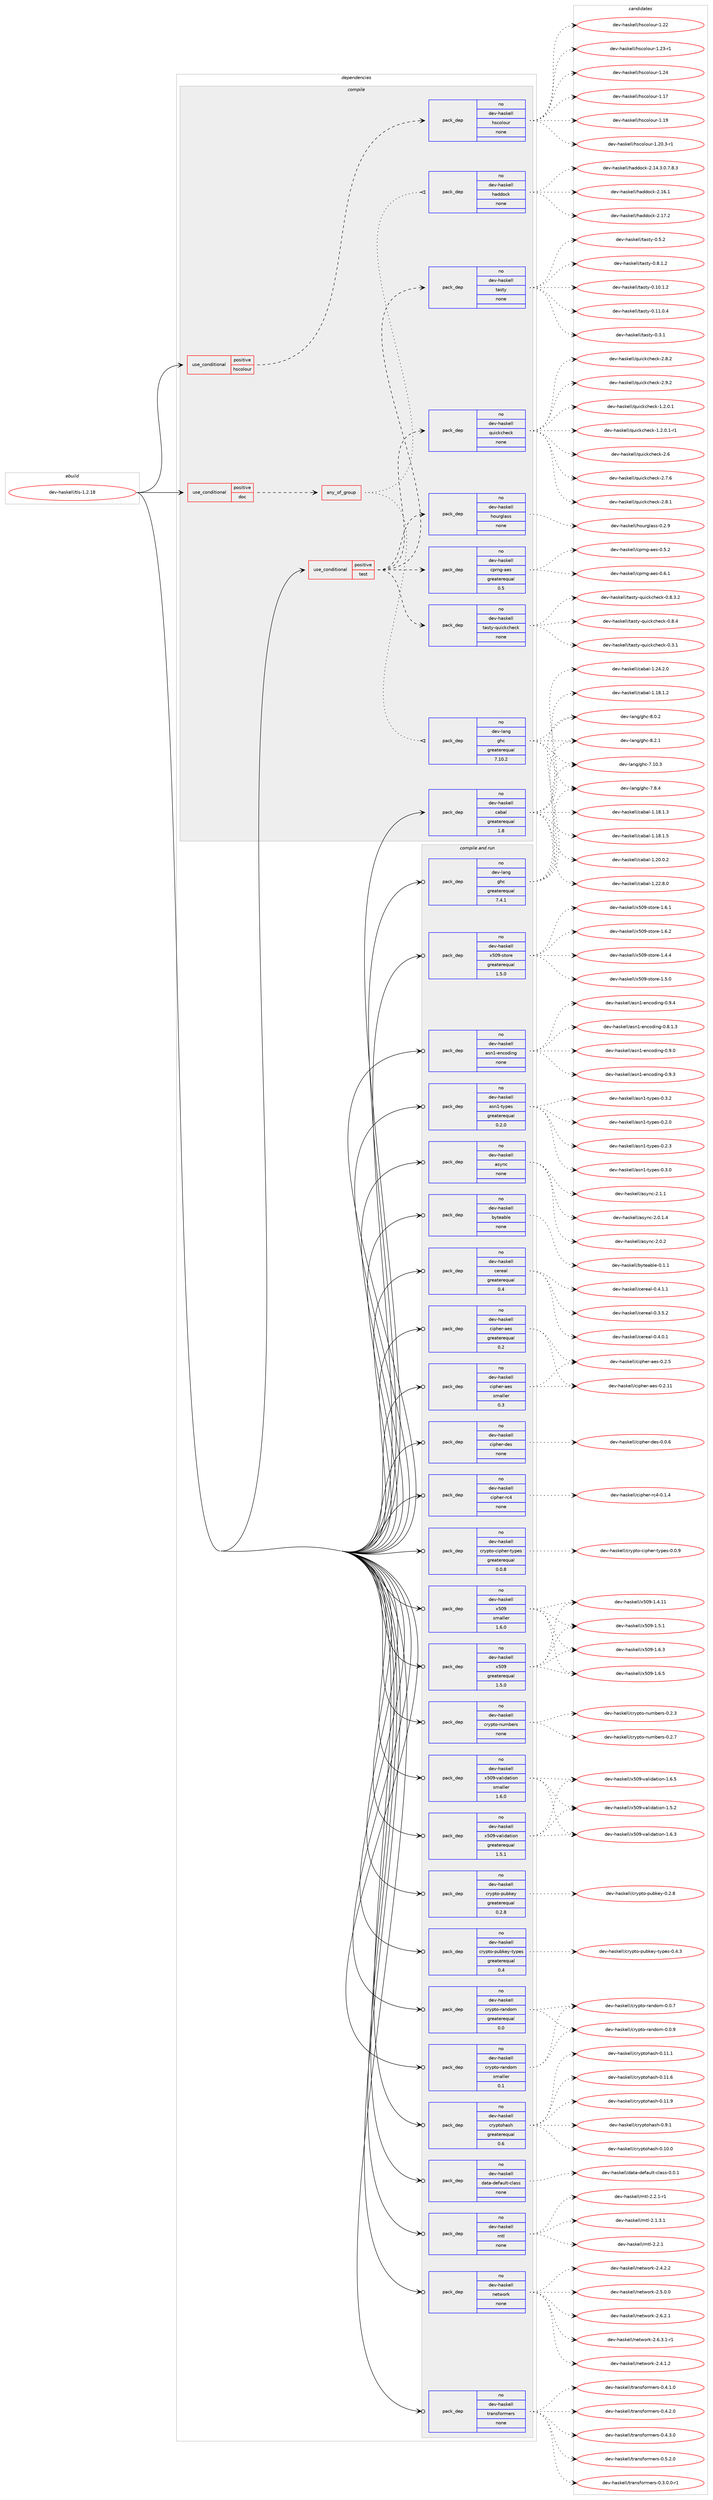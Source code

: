 digraph prolog {

# *************
# Graph options
# *************

newrank=true;
concentrate=true;
compound=true;
graph [rankdir=LR,fontname=Helvetica,fontsize=10,ranksep=1.5];#, ranksep=2.5, nodesep=0.2];
edge  [arrowhead=vee];
node  [fontname=Helvetica,fontsize=10];

# **********
# The ebuild
# **********

subgraph cluster_leftcol {
color=gray;
rank=same;
label=<<i>ebuild</i>>;
id [label="dev-haskell/tls-1.2.18", color=red, width=4, href="../dev-haskell/tls-1.2.18.svg"];
}

# ****************
# The dependencies
# ****************

subgraph cluster_midcol {
color=gray;
label=<<i>dependencies</i>>;
subgraph cluster_compile {
fillcolor="#eeeeee";
style=filled;
label=<<i>compile</i>>;
subgraph cond21124 {
dependency94245 [label=<<TABLE BORDER="0" CELLBORDER="1" CELLSPACING="0" CELLPADDING="4"><TR><TD ROWSPAN="3" CELLPADDING="10">use_conditional</TD></TR><TR><TD>positive</TD></TR><TR><TD>doc</TD></TR></TABLE>>, shape=none, color=red];
subgraph any2795 {
dependency94246 [label=<<TABLE BORDER="0" CELLBORDER="1" CELLSPACING="0" CELLPADDING="4"><TR><TD CELLPADDING="10">any_of_group</TD></TR></TABLE>>, shape=none, color=red];subgraph pack70296 {
dependency94247 [label=<<TABLE BORDER="0" CELLBORDER="1" CELLSPACING="0" CELLPADDING="4" WIDTH="220"><TR><TD ROWSPAN="6" CELLPADDING="30">pack_dep</TD></TR><TR><TD WIDTH="110">no</TD></TR><TR><TD>dev-haskell</TD></TR><TR><TD>haddock</TD></TR><TR><TD>none</TD></TR><TR><TD></TD></TR></TABLE>>, shape=none, color=blue];
}
dependency94246:e -> dependency94247:w [weight=20,style="dotted",arrowhead="oinv"];
subgraph pack70297 {
dependency94248 [label=<<TABLE BORDER="0" CELLBORDER="1" CELLSPACING="0" CELLPADDING="4" WIDTH="220"><TR><TD ROWSPAN="6" CELLPADDING="30">pack_dep</TD></TR><TR><TD WIDTH="110">no</TD></TR><TR><TD>dev-lang</TD></TR><TR><TD>ghc</TD></TR><TR><TD>greaterequal</TD></TR><TR><TD>7.10.2</TD></TR></TABLE>>, shape=none, color=blue];
}
dependency94246:e -> dependency94248:w [weight=20,style="dotted",arrowhead="oinv"];
}
dependency94245:e -> dependency94246:w [weight=20,style="dashed",arrowhead="vee"];
}
id:e -> dependency94245:w [weight=20,style="solid",arrowhead="vee"];
subgraph cond21125 {
dependency94249 [label=<<TABLE BORDER="0" CELLBORDER="1" CELLSPACING="0" CELLPADDING="4"><TR><TD ROWSPAN="3" CELLPADDING="10">use_conditional</TD></TR><TR><TD>positive</TD></TR><TR><TD>hscolour</TD></TR></TABLE>>, shape=none, color=red];
subgraph pack70298 {
dependency94250 [label=<<TABLE BORDER="0" CELLBORDER="1" CELLSPACING="0" CELLPADDING="4" WIDTH="220"><TR><TD ROWSPAN="6" CELLPADDING="30">pack_dep</TD></TR><TR><TD WIDTH="110">no</TD></TR><TR><TD>dev-haskell</TD></TR><TR><TD>hscolour</TD></TR><TR><TD>none</TD></TR><TR><TD></TD></TR></TABLE>>, shape=none, color=blue];
}
dependency94249:e -> dependency94250:w [weight=20,style="dashed",arrowhead="vee"];
}
id:e -> dependency94249:w [weight=20,style="solid",arrowhead="vee"];
subgraph cond21126 {
dependency94251 [label=<<TABLE BORDER="0" CELLBORDER="1" CELLSPACING="0" CELLPADDING="4"><TR><TD ROWSPAN="3" CELLPADDING="10">use_conditional</TD></TR><TR><TD>positive</TD></TR><TR><TD>test</TD></TR></TABLE>>, shape=none, color=red];
subgraph pack70299 {
dependency94252 [label=<<TABLE BORDER="0" CELLBORDER="1" CELLSPACING="0" CELLPADDING="4" WIDTH="220"><TR><TD ROWSPAN="6" CELLPADDING="30">pack_dep</TD></TR><TR><TD WIDTH="110">no</TD></TR><TR><TD>dev-haskell</TD></TR><TR><TD>cprng-aes</TD></TR><TR><TD>greaterequal</TD></TR><TR><TD>0.5</TD></TR></TABLE>>, shape=none, color=blue];
}
dependency94251:e -> dependency94252:w [weight=20,style="dashed",arrowhead="vee"];
subgraph pack70300 {
dependency94253 [label=<<TABLE BORDER="0" CELLBORDER="1" CELLSPACING="0" CELLPADDING="4" WIDTH="220"><TR><TD ROWSPAN="6" CELLPADDING="30">pack_dep</TD></TR><TR><TD WIDTH="110">no</TD></TR><TR><TD>dev-haskell</TD></TR><TR><TD>hourglass</TD></TR><TR><TD>none</TD></TR><TR><TD></TD></TR></TABLE>>, shape=none, color=blue];
}
dependency94251:e -> dependency94253:w [weight=20,style="dashed",arrowhead="vee"];
subgraph pack70301 {
dependency94254 [label=<<TABLE BORDER="0" CELLBORDER="1" CELLSPACING="0" CELLPADDING="4" WIDTH="220"><TR><TD ROWSPAN="6" CELLPADDING="30">pack_dep</TD></TR><TR><TD WIDTH="110">no</TD></TR><TR><TD>dev-haskell</TD></TR><TR><TD>quickcheck</TD></TR><TR><TD>none</TD></TR><TR><TD></TD></TR></TABLE>>, shape=none, color=blue];
}
dependency94251:e -> dependency94254:w [weight=20,style="dashed",arrowhead="vee"];
subgraph pack70302 {
dependency94255 [label=<<TABLE BORDER="0" CELLBORDER="1" CELLSPACING="0" CELLPADDING="4" WIDTH="220"><TR><TD ROWSPAN="6" CELLPADDING="30">pack_dep</TD></TR><TR><TD WIDTH="110">no</TD></TR><TR><TD>dev-haskell</TD></TR><TR><TD>tasty</TD></TR><TR><TD>none</TD></TR><TR><TD></TD></TR></TABLE>>, shape=none, color=blue];
}
dependency94251:e -> dependency94255:w [weight=20,style="dashed",arrowhead="vee"];
subgraph pack70303 {
dependency94256 [label=<<TABLE BORDER="0" CELLBORDER="1" CELLSPACING="0" CELLPADDING="4" WIDTH="220"><TR><TD ROWSPAN="6" CELLPADDING="30">pack_dep</TD></TR><TR><TD WIDTH="110">no</TD></TR><TR><TD>dev-haskell</TD></TR><TR><TD>tasty-quickcheck</TD></TR><TR><TD>none</TD></TR><TR><TD></TD></TR></TABLE>>, shape=none, color=blue];
}
dependency94251:e -> dependency94256:w [weight=20,style="dashed",arrowhead="vee"];
}
id:e -> dependency94251:w [weight=20,style="solid",arrowhead="vee"];
subgraph pack70304 {
dependency94257 [label=<<TABLE BORDER="0" CELLBORDER="1" CELLSPACING="0" CELLPADDING="4" WIDTH="220"><TR><TD ROWSPAN="6" CELLPADDING="30">pack_dep</TD></TR><TR><TD WIDTH="110">no</TD></TR><TR><TD>dev-haskell</TD></TR><TR><TD>cabal</TD></TR><TR><TD>greaterequal</TD></TR><TR><TD>1.8</TD></TR></TABLE>>, shape=none, color=blue];
}
id:e -> dependency94257:w [weight=20,style="solid",arrowhead="vee"];
}
subgraph cluster_compileandrun {
fillcolor="#eeeeee";
style=filled;
label=<<i>compile and run</i>>;
subgraph pack70305 {
dependency94258 [label=<<TABLE BORDER="0" CELLBORDER="1" CELLSPACING="0" CELLPADDING="4" WIDTH="220"><TR><TD ROWSPAN="6" CELLPADDING="30">pack_dep</TD></TR><TR><TD WIDTH="110">no</TD></TR><TR><TD>dev-haskell</TD></TR><TR><TD>asn1-encoding</TD></TR><TR><TD>none</TD></TR><TR><TD></TD></TR></TABLE>>, shape=none, color=blue];
}
id:e -> dependency94258:w [weight=20,style="solid",arrowhead="odotvee"];
subgraph pack70306 {
dependency94259 [label=<<TABLE BORDER="0" CELLBORDER="1" CELLSPACING="0" CELLPADDING="4" WIDTH="220"><TR><TD ROWSPAN="6" CELLPADDING="30">pack_dep</TD></TR><TR><TD WIDTH="110">no</TD></TR><TR><TD>dev-haskell</TD></TR><TR><TD>asn1-types</TD></TR><TR><TD>greaterequal</TD></TR><TR><TD>0.2.0</TD></TR></TABLE>>, shape=none, color=blue];
}
id:e -> dependency94259:w [weight=20,style="solid",arrowhead="odotvee"];
subgraph pack70307 {
dependency94260 [label=<<TABLE BORDER="0" CELLBORDER="1" CELLSPACING="0" CELLPADDING="4" WIDTH="220"><TR><TD ROWSPAN="6" CELLPADDING="30">pack_dep</TD></TR><TR><TD WIDTH="110">no</TD></TR><TR><TD>dev-haskell</TD></TR><TR><TD>async</TD></TR><TR><TD>none</TD></TR><TR><TD></TD></TR></TABLE>>, shape=none, color=blue];
}
id:e -> dependency94260:w [weight=20,style="solid",arrowhead="odotvee"];
subgraph pack70308 {
dependency94261 [label=<<TABLE BORDER="0" CELLBORDER="1" CELLSPACING="0" CELLPADDING="4" WIDTH="220"><TR><TD ROWSPAN="6" CELLPADDING="30">pack_dep</TD></TR><TR><TD WIDTH="110">no</TD></TR><TR><TD>dev-haskell</TD></TR><TR><TD>byteable</TD></TR><TR><TD>none</TD></TR><TR><TD></TD></TR></TABLE>>, shape=none, color=blue];
}
id:e -> dependency94261:w [weight=20,style="solid",arrowhead="odotvee"];
subgraph pack70309 {
dependency94262 [label=<<TABLE BORDER="0" CELLBORDER="1" CELLSPACING="0" CELLPADDING="4" WIDTH="220"><TR><TD ROWSPAN="6" CELLPADDING="30">pack_dep</TD></TR><TR><TD WIDTH="110">no</TD></TR><TR><TD>dev-haskell</TD></TR><TR><TD>cereal</TD></TR><TR><TD>greaterequal</TD></TR><TR><TD>0.4</TD></TR></TABLE>>, shape=none, color=blue];
}
id:e -> dependency94262:w [weight=20,style="solid",arrowhead="odotvee"];
subgraph pack70310 {
dependency94263 [label=<<TABLE BORDER="0" CELLBORDER="1" CELLSPACING="0" CELLPADDING="4" WIDTH="220"><TR><TD ROWSPAN="6" CELLPADDING="30">pack_dep</TD></TR><TR><TD WIDTH="110">no</TD></TR><TR><TD>dev-haskell</TD></TR><TR><TD>cipher-aes</TD></TR><TR><TD>greaterequal</TD></TR><TR><TD>0.2</TD></TR></TABLE>>, shape=none, color=blue];
}
id:e -> dependency94263:w [weight=20,style="solid",arrowhead="odotvee"];
subgraph pack70311 {
dependency94264 [label=<<TABLE BORDER="0" CELLBORDER="1" CELLSPACING="0" CELLPADDING="4" WIDTH="220"><TR><TD ROWSPAN="6" CELLPADDING="30">pack_dep</TD></TR><TR><TD WIDTH="110">no</TD></TR><TR><TD>dev-haskell</TD></TR><TR><TD>cipher-aes</TD></TR><TR><TD>smaller</TD></TR><TR><TD>0.3</TD></TR></TABLE>>, shape=none, color=blue];
}
id:e -> dependency94264:w [weight=20,style="solid",arrowhead="odotvee"];
subgraph pack70312 {
dependency94265 [label=<<TABLE BORDER="0" CELLBORDER="1" CELLSPACING="0" CELLPADDING="4" WIDTH="220"><TR><TD ROWSPAN="6" CELLPADDING="30">pack_dep</TD></TR><TR><TD WIDTH="110">no</TD></TR><TR><TD>dev-haskell</TD></TR><TR><TD>cipher-des</TD></TR><TR><TD>none</TD></TR><TR><TD></TD></TR></TABLE>>, shape=none, color=blue];
}
id:e -> dependency94265:w [weight=20,style="solid",arrowhead="odotvee"];
subgraph pack70313 {
dependency94266 [label=<<TABLE BORDER="0" CELLBORDER="1" CELLSPACING="0" CELLPADDING="4" WIDTH="220"><TR><TD ROWSPAN="6" CELLPADDING="30">pack_dep</TD></TR><TR><TD WIDTH="110">no</TD></TR><TR><TD>dev-haskell</TD></TR><TR><TD>cipher-rc4</TD></TR><TR><TD>none</TD></TR><TR><TD></TD></TR></TABLE>>, shape=none, color=blue];
}
id:e -> dependency94266:w [weight=20,style="solid",arrowhead="odotvee"];
subgraph pack70314 {
dependency94267 [label=<<TABLE BORDER="0" CELLBORDER="1" CELLSPACING="0" CELLPADDING="4" WIDTH="220"><TR><TD ROWSPAN="6" CELLPADDING="30">pack_dep</TD></TR><TR><TD WIDTH="110">no</TD></TR><TR><TD>dev-haskell</TD></TR><TR><TD>crypto-cipher-types</TD></TR><TR><TD>greaterequal</TD></TR><TR><TD>0.0.8</TD></TR></TABLE>>, shape=none, color=blue];
}
id:e -> dependency94267:w [weight=20,style="solid",arrowhead="odotvee"];
subgraph pack70315 {
dependency94268 [label=<<TABLE BORDER="0" CELLBORDER="1" CELLSPACING="0" CELLPADDING="4" WIDTH="220"><TR><TD ROWSPAN="6" CELLPADDING="30">pack_dep</TD></TR><TR><TD WIDTH="110">no</TD></TR><TR><TD>dev-haskell</TD></TR><TR><TD>crypto-numbers</TD></TR><TR><TD>none</TD></TR><TR><TD></TD></TR></TABLE>>, shape=none, color=blue];
}
id:e -> dependency94268:w [weight=20,style="solid",arrowhead="odotvee"];
subgraph pack70316 {
dependency94269 [label=<<TABLE BORDER="0" CELLBORDER="1" CELLSPACING="0" CELLPADDING="4" WIDTH="220"><TR><TD ROWSPAN="6" CELLPADDING="30">pack_dep</TD></TR><TR><TD WIDTH="110">no</TD></TR><TR><TD>dev-haskell</TD></TR><TR><TD>crypto-pubkey</TD></TR><TR><TD>greaterequal</TD></TR><TR><TD>0.2.8</TD></TR></TABLE>>, shape=none, color=blue];
}
id:e -> dependency94269:w [weight=20,style="solid",arrowhead="odotvee"];
subgraph pack70317 {
dependency94270 [label=<<TABLE BORDER="0" CELLBORDER="1" CELLSPACING="0" CELLPADDING="4" WIDTH="220"><TR><TD ROWSPAN="6" CELLPADDING="30">pack_dep</TD></TR><TR><TD WIDTH="110">no</TD></TR><TR><TD>dev-haskell</TD></TR><TR><TD>crypto-pubkey-types</TD></TR><TR><TD>greaterequal</TD></TR><TR><TD>0.4</TD></TR></TABLE>>, shape=none, color=blue];
}
id:e -> dependency94270:w [weight=20,style="solid",arrowhead="odotvee"];
subgraph pack70318 {
dependency94271 [label=<<TABLE BORDER="0" CELLBORDER="1" CELLSPACING="0" CELLPADDING="4" WIDTH="220"><TR><TD ROWSPAN="6" CELLPADDING="30">pack_dep</TD></TR><TR><TD WIDTH="110">no</TD></TR><TR><TD>dev-haskell</TD></TR><TR><TD>crypto-random</TD></TR><TR><TD>greaterequal</TD></TR><TR><TD>0.0</TD></TR></TABLE>>, shape=none, color=blue];
}
id:e -> dependency94271:w [weight=20,style="solid",arrowhead="odotvee"];
subgraph pack70319 {
dependency94272 [label=<<TABLE BORDER="0" CELLBORDER="1" CELLSPACING="0" CELLPADDING="4" WIDTH="220"><TR><TD ROWSPAN="6" CELLPADDING="30">pack_dep</TD></TR><TR><TD WIDTH="110">no</TD></TR><TR><TD>dev-haskell</TD></TR><TR><TD>crypto-random</TD></TR><TR><TD>smaller</TD></TR><TR><TD>0.1</TD></TR></TABLE>>, shape=none, color=blue];
}
id:e -> dependency94272:w [weight=20,style="solid",arrowhead="odotvee"];
subgraph pack70320 {
dependency94273 [label=<<TABLE BORDER="0" CELLBORDER="1" CELLSPACING="0" CELLPADDING="4" WIDTH="220"><TR><TD ROWSPAN="6" CELLPADDING="30">pack_dep</TD></TR><TR><TD WIDTH="110">no</TD></TR><TR><TD>dev-haskell</TD></TR><TR><TD>cryptohash</TD></TR><TR><TD>greaterequal</TD></TR><TR><TD>0.6</TD></TR></TABLE>>, shape=none, color=blue];
}
id:e -> dependency94273:w [weight=20,style="solid",arrowhead="odotvee"];
subgraph pack70321 {
dependency94274 [label=<<TABLE BORDER="0" CELLBORDER="1" CELLSPACING="0" CELLPADDING="4" WIDTH="220"><TR><TD ROWSPAN="6" CELLPADDING="30">pack_dep</TD></TR><TR><TD WIDTH="110">no</TD></TR><TR><TD>dev-haskell</TD></TR><TR><TD>data-default-class</TD></TR><TR><TD>none</TD></TR><TR><TD></TD></TR></TABLE>>, shape=none, color=blue];
}
id:e -> dependency94274:w [weight=20,style="solid",arrowhead="odotvee"];
subgraph pack70322 {
dependency94275 [label=<<TABLE BORDER="0" CELLBORDER="1" CELLSPACING="0" CELLPADDING="4" WIDTH="220"><TR><TD ROWSPAN="6" CELLPADDING="30">pack_dep</TD></TR><TR><TD WIDTH="110">no</TD></TR><TR><TD>dev-haskell</TD></TR><TR><TD>mtl</TD></TR><TR><TD>none</TD></TR><TR><TD></TD></TR></TABLE>>, shape=none, color=blue];
}
id:e -> dependency94275:w [weight=20,style="solid",arrowhead="odotvee"];
subgraph pack70323 {
dependency94276 [label=<<TABLE BORDER="0" CELLBORDER="1" CELLSPACING="0" CELLPADDING="4" WIDTH="220"><TR><TD ROWSPAN="6" CELLPADDING="30">pack_dep</TD></TR><TR><TD WIDTH="110">no</TD></TR><TR><TD>dev-haskell</TD></TR><TR><TD>network</TD></TR><TR><TD>none</TD></TR><TR><TD></TD></TR></TABLE>>, shape=none, color=blue];
}
id:e -> dependency94276:w [weight=20,style="solid",arrowhead="odotvee"];
subgraph pack70324 {
dependency94277 [label=<<TABLE BORDER="0" CELLBORDER="1" CELLSPACING="0" CELLPADDING="4" WIDTH="220"><TR><TD ROWSPAN="6" CELLPADDING="30">pack_dep</TD></TR><TR><TD WIDTH="110">no</TD></TR><TR><TD>dev-haskell</TD></TR><TR><TD>transformers</TD></TR><TR><TD>none</TD></TR><TR><TD></TD></TR></TABLE>>, shape=none, color=blue];
}
id:e -> dependency94277:w [weight=20,style="solid",arrowhead="odotvee"];
subgraph pack70325 {
dependency94278 [label=<<TABLE BORDER="0" CELLBORDER="1" CELLSPACING="0" CELLPADDING="4" WIDTH="220"><TR><TD ROWSPAN="6" CELLPADDING="30">pack_dep</TD></TR><TR><TD WIDTH="110">no</TD></TR><TR><TD>dev-haskell</TD></TR><TR><TD>x509</TD></TR><TR><TD>greaterequal</TD></TR><TR><TD>1.5.0</TD></TR></TABLE>>, shape=none, color=blue];
}
id:e -> dependency94278:w [weight=20,style="solid",arrowhead="odotvee"];
subgraph pack70326 {
dependency94279 [label=<<TABLE BORDER="0" CELLBORDER="1" CELLSPACING="0" CELLPADDING="4" WIDTH="220"><TR><TD ROWSPAN="6" CELLPADDING="30">pack_dep</TD></TR><TR><TD WIDTH="110">no</TD></TR><TR><TD>dev-haskell</TD></TR><TR><TD>x509</TD></TR><TR><TD>smaller</TD></TR><TR><TD>1.6.0</TD></TR></TABLE>>, shape=none, color=blue];
}
id:e -> dependency94279:w [weight=20,style="solid",arrowhead="odotvee"];
subgraph pack70327 {
dependency94280 [label=<<TABLE BORDER="0" CELLBORDER="1" CELLSPACING="0" CELLPADDING="4" WIDTH="220"><TR><TD ROWSPAN="6" CELLPADDING="30">pack_dep</TD></TR><TR><TD WIDTH="110">no</TD></TR><TR><TD>dev-haskell</TD></TR><TR><TD>x509-store</TD></TR><TR><TD>greaterequal</TD></TR><TR><TD>1.5.0</TD></TR></TABLE>>, shape=none, color=blue];
}
id:e -> dependency94280:w [weight=20,style="solid",arrowhead="odotvee"];
subgraph pack70328 {
dependency94281 [label=<<TABLE BORDER="0" CELLBORDER="1" CELLSPACING="0" CELLPADDING="4" WIDTH="220"><TR><TD ROWSPAN="6" CELLPADDING="30">pack_dep</TD></TR><TR><TD WIDTH="110">no</TD></TR><TR><TD>dev-haskell</TD></TR><TR><TD>x509-validation</TD></TR><TR><TD>greaterequal</TD></TR><TR><TD>1.5.1</TD></TR></TABLE>>, shape=none, color=blue];
}
id:e -> dependency94281:w [weight=20,style="solid",arrowhead="odotvee"];
subgraph pack70329 {
dependency94282 [label=<<TABLE BORDER="0" CELLBORDER="1" CELLSPACING="0" CELLPADDING="4" WIDTH="220"><TR><TD ROWSPAN="6" CELLPADDING="30">pack_dep</TD></TR><TR><TD WIDTH="110">no</TD></TR><TR><TD>dev-haskell</TD></TR><TR><TD>x509-validation</TD></TR><TR><TD>smaller</TD></TR><TR><TD>1.6.0</TD></TR></TABLE>>, shape=none, color=blue];
}
id:e -> dependency94282:w [weight=20,style="solid",arrowhead="odotvee"];
subgraph pack70330 {
dependency94283 [label=<<TABLE BORDER="0" CELLBORDER="1" CELLSPACING="0" CELLPADDING="4" WIDTH="220"><TR><TD ROWSPAN="6" CELLPADDING="30">pack_dep</TD></TR><TR><TD WIDTH="110">no</TD></TR><TR><TD>dev-lang</TD></TR><TR><TD>ghc</TD></TR><TR><TD>greaterequal</TD></TR><TR><TD>7.4.1</TD></TR></TABLE>>, shape=none, color=blue];
}
id:e -> dependency94283:w [weight=20,style="solid",arrowhead="odotvee"];
}
subgraph cluster_run {
fillcolor="#eeeeee";
style=filled;
label=<<i>run</i>>;
}
}

# **************
# The candidates
# **************

subgraph cluster_choices {
rank=same;
color=gray;
label=<<i>candidates</i>>;

subgraph choice70296 {
color=black;
nodesep=1;
choice1001011184510497115107101108108471049710010011199107455046495246514648465546564651 [label="dev-haskell/haddock-2.14.3.0.7.8.3", color=red, width=4,href="../dev-haskell/haddock-2.14.3.0.7.8.3.svg"];
choice100101118451049711510710110810847104971001001119910745504649544649 [label="dev-haskell/haddock-2.16.1", color=red, width=4,href="../dev-haskell/haddock-2.16.1.svg"];
choice100101118451049711510710110810847104971001001119910745504649554650 [label="dev-haskell/haddock-2.17.2", color=red, width=4,href="../dev-haskell/haddock-2.17.2.svg"];
dependency94247:e -> choice1001011184510497115107101108108471049710010011199107455046495246514648465546564651:w [style=dotted,weight="100"];
dependency94247:e -> choice100101118451049711510710110810847104971001001119910745504649544649:w [style=dotted,weight="100"];
dependency94247:e -> choice100101118451049711510710110810847104971001001119910745504649554650:w [style=dotted,weight="100"];
}
subgraph choice70297 {
color=black;
nodesep=1;
choice1001011184510897110103471031049945554649484651 [label="dev-lang/ghc-7.10.3", color=red, width=4,href="../dev-lang/ghc-7.10.3.svg"];
choice10010111845108971101034710310499455546564652 [label="dev-lang/ghc-7.8.4", color=red, width=4,href="../dev-lang/ghc-7.8.4.svg"];
choice10010111845108971101034710310499455646484650 [label="dev-lang/ghc-8.0.2", color=red, width=4,href="../dev-lang/ghc-8.0.2.svg"];
choice10010111845108971101034710310499455646504649 [label="dev-lang/ghc-8.2.1", color=red, width=4,href="../dev-lang/ghc-8.2.1.svg"];
dependency94248:e -> choice1001011184510897110103471031049945554649484651:w [style=dotted,weight="100"];
dependency94248:e -> choice10010111845108971101034710310499455546564652:w [style=dotted,weight="100"];
dependency94248:e -> choice10010111845108971101034710310499455646484650:w [style=dotted,weight="100"];
dependency94248:e -> choice10010111845108971101034710310499455646504649:w [style=dotted,weight="100"];
}
subgraph choice70298 {
color=black;
nodesep=1;
choice100101118451049711510710110810847104115991111081111171144549464955 [label="dev-haskell/hscolour-1.17", color=red, width=4,href="../dev-haskell/hscolour-1.17.svg"];
choice100101118451049711510710110810847104115991111081111171144549464957 [label="dev-haskell/hscolour-1.19", color=red, width=4,href="../dev-haskell/hscolour-1.19.svg"];
choice10010111845104971151071011081084710411599111108111117114454946504846514511449 [label="dev-haskell/hscolour-1.20.3-r1", color=red, width=4,href="../dev-haskell/hscolour-1.20.3-r1.svg"];
choice100101118451049711510710110810847104115991111081111171144549465050 [label="dev-haskell/hscolour-1.22", color=red, width=4,href="../dev-haskell/hscolour-1.22.svg"];
choice1001011184510497115107101108108471041159911110811111711445494650514511449 [label="dev-haskell/hscolour-1.23-r1", color=red, width=4,href="../dev-haskell/hscolour-1.23-r1.svg"];
choice100101118451049711510710110810847104115991111081111171144549465052 [label="dev-haskell/hscolour-1.24", color=red, width=4,href="../dev-haskell/hscolour-1.24.svg"];
dependency94250:e -> choice100101118451049711510710110810847104115991111081111171144549464955:w [style=dotted,weight="100"];
dependency94250:e -> choice100101118451049711510710110810847104115991111081111171144549464957:w [style=dotted,weight="100"];
dependency94250:e -> choice10010111845104971151071011081084710411599111108111117114454946504846514511449:w [style=dotted,weight="100"];
dependency94250:e -> choice100101118451049711510710110810847104115991111081111171144549465050:w [style=dotted,weight="100"];
dependency94250:e -> choice1001011184510497115107101108108471041159911110811111711445494650514511449:w [style=dotted,weight="100"];
dependency94250:e -> choice100101118451049711510710110810847104115991111081111171144549465052:w [style=dotted,weight="100"];
}
subgraph choice70299 {
color=black;
nodesep=1;
choice100101118451049711510710110810847991121141101034597101115454846534650 [label="dev-haskell/cprng-aes-0.5.2", color=red, width=4,href="../dev-haskell/cprng-aes-0.5.2.svg"];
choice100101118451049711510710110810847991121141101034597101115454846544649 [label="dev-haskell/cprng-aes-0.6.1", color=red, width=4,href="../dev-haskell/cprng-aes-0.6.1.svg"];
dependency94252:e -> choice100101118451049711510710110810847991121141101034597101115454846534650:w [style=dotted,weight="100"];
dependency94252:e -> choice100101118451049711510710110810847991121141101034597101115454846544649:w [style=dotted,weight="100"];
}
subgraph choice70300 {
color=black;
nodesep=1;
choice10010111845104971151071011081084710411111711410310897115115454846504657 [label="dev-haskell/hourglass-0.2.9", color=red, width=4,href="../dev-haskell/hourglass-0.2.9.svg"];
dependency94253:e -> choice10010111845104971151071011081084710411111711410310897115115454846504657:w [style=dotted,weight="100"];
}
subgraph choice70301 {
color=black;
nodesep=1;
choice1001011184510497115107101108108471131171059910799104101991074549465046484649 [label="dev-haskell/quickcheck-1.2.0.1", color=red, width=4,href="../dev-haskell/quickcheck-1.2.0.1.svg"];
choice10010111845104971151071011081084711311710599107991041019910745494650464846494511449 [label="dev-haskell/quickcheck-1.2.0.1-r1", color=red, width=4,href="../dev-haskell/quickcheck-1.2.0.1-r1.svg"];
choice10010111845104971151071011081084711311710599107991041019910745504654 [label="dev-haskell/quickcheck-2.6", color=red, width=4,href="../dev-haskell/quickcheck-2.6.svg"];
choice100101118451049711510710110810847113117105991079910410199107455046554654 [label="dev-haskell/quickcheck-2.7.6", color=red, width=4,href="../dev-haskell/quickcheck-2.7.6.svg"];
choice100101118451049711510710110810847113117105991079910410199107455046564649 [label="dev-haskell/quickcheck-2.8.1", color=red, width=4,href="../dev-haskell/quickcheck-2.8.1.svg"];
choice100101118451049711510710110810847113117105991079910410199107455046564650 [label="dev-haskell/quickcheck-2.8.2", color=red, width=4,href="../dev-haskell/quickcheck-2.8.2.svg"];
choice100101118451049711510710110810847113117105991079910410199107455046574650 [label="dev-haskell/quickcheck-2.9.2", color=red, width=4,href="../dev-haskell/quickcheck-2.9.2.svg"];
dependency94254:e -> choice1001011184510497115107101108108471131171059910799104101991074549465046484649:w [style=dotted,weight="100"];
dependency94254:e -> choice10010111845104971151071011081084711311710599107991041019910745494650464846494511449:w [style=dotted,weight="100"];
dependency94254:e -> choice10010111845104971151071011081084711311710599107991041019910745504654:w [style=dotted,weight="100"];
dependency94254:e -> choice100101118451049711510710110810847113117105991079910410199107455046554654:w [style=dotted,weight="100"];
dependency94254:e -> choice100101118451049711510710110810847113117105991079910410199107455046564649:w [style=dotted,weight="100"];
dependency94254:e -> choice100101118451049711510710110810847113117105991079910410199107455046564650:w [style=dotted,weight="100"];
dependency94254:e -> choice100101118451049711510710110810847113117105991079910410199107455046574650:w [style=dotted,weight="100"];
}
subgraph choice70302 {
color=black;
nodesep=1;
choice10010111845104971151071011081084711697115116121454846494846494650 [label="dev-haskell/tasty-0.10.1.2", color=red, width=4,href="../dev-haskell/tasty-0.10.1.2.svg"];
choice10010111845104971151071011081084711697115116121454846494946484652 [label="dev-haskell/tasty-0.11.0.4", color=red, width=4,href="../dev-haskell/tasty-0.11.0.4.svg"];
choice10010111845104971151071011081084711697115116121454846514649 [label="dev-haskell/tasty-0.3.1", color=red, width=4,href="../dev-haskell/tasty-0.3.1.svg"];
choice10010111845104971151071011081084711697115116121454846534650 [label="dev-haskell/tasty-0.5.2", color=red, width=4,href="../dev-haskell/tasty-0.5.2.svg"];
choice100101118451049711510710110810847116971151161214548465646494650 [label="dev-haskell/tasty-0.8.1.2", color=red, width=4,href="../dev-haskell/tasty-0.8.1.2.svg"];
dependency94255:e -> choice10010111845104971151071011081084711697115116121454846494846494650:w [style=dotted,weight="100"];
dependency94255:e -> choice10010111845104971151071011081084711697115116121454846494946484652:w [style=dotted,weight="100"];
dependency94255:e -> choice10010111845104971151071011081084711697115116121454846514649:w [style=dotted,weight="100"];
dependency94255:e -> choice10010111845104971151071011081084711697115116121454846534650:w [style=dotted,weight="100"];
dependency94255:e -> choice100101118451049711510710110810847116971151161214548465646494650:w [style=dotted,weight="100"];
}
subgraph choice70303 {
color=black;
nodesep=1;
choice1001011184510497115107101108108471169711511612145113117105991079910410199107454846514649 [label="dev-haskell/tasty-quickcheck-0.3.1", color=red, width=4,href="../dev-haskell/tasty-quickcheck-0.3.1.svg"];
choice10010111845104971151071011081084711697115116121451131171059910799104101991074548465646514650 [label="dev-haskell/tasty-quickcheck-0.8.3.2", color=red, width=4,href="../dev-haskell/tasty-quickcheck-0.8.3.2.svg"];
choice1001011184510497115107101108108471169711511612145113117105991079910410199107454846564652 [label="dev-haskell/tasty-quickcheck-0.8.4", color=red, width=4,href="../dev-haskell/tasty-quickcheck-0.8.4.svg"];
dependency94256:e -> choice1001011184510497115107101108108471169711511612145113117105991079910410199107454846514649:w [style=dotted,weight="100"];
dependency94256:e -> choice10010111845104971151071011081084711697115116121451131171059910799104101991074548465646514650:w [style=dotted,weight="100"];
dependency94256:e -> choice1001011184510497115107101108108471169711511612145113117105991079910410199107454846564652:w [style=dotted,weight="100"];
}
subgraph choice70304 {
color=black;
nodesep=1;
choice10010111845104971151071011081084799979897108454946495646494650 [label="dev-haskell/cabal-1.18.1.2", color=red, width=4,href="../dev-haskell/cabal-1.18.1.2.svg"];
choice10010111845104971151071011081084799979897108454946495646494651 [label="dev-haskell/cabal-1.18.1.3", color=red, width=4,href="../dev-haskell/cabal-1.18.1.3.svg"];
choice10010111845104971151071011081084799979897108454946495646494653 [label="dev-haskell/cabal-1.18.1.5", color=red, width=4,href="../dev-haskell/cabal-1.18.1.5.svg"];
choice10010111845104971151071011081084799979897108454946504846484650 [label="dev-haskell/cabal-1.20.0.2", color=red, width=4,href="../dev-haskell/cabal-1.20.0.2.svg"];
choice10010111845104971151071011081084799979897108454946505046564648 [label="dev-haskell/cabal-1.22.8.0", color=red, width=4,href="../dev-haskell/cabal-1.22.8.0.svg"];
choice10010111845104971151071011081084799979897108454946505246504648 [label="dev-haskell/cabal-1.24.2.0", color=red, width=4,href="../dev-haskell/cabal-1.24.2.0.svg"];
dependency94257:e -> choice10010111845104971151071011081084799979897108454946495646494650:w [style=dotted,weight="100"];
dependency94257:e -> choice10010111845104971151071011081084799979897108454946495646494651:w [style=dotted,weight="100"];
dependency94257:e -> choice10010111845104971151071011081084799979897108454946495646494653:w [style=dotted,weight="100"];
dependency94257:e -> choice10010111845104971151071011081084799979897108454946504846484650:w [style=dotted,weight="100"];
dependency94257:e -> choice10010111845104971151071011081084799979897108454946505046564648:w [style=dotted,weight="100"];
dependency94257:e -> choice10010111845104971151071011081084799979897108454946505246504648:w [style=dotted,weight="100"];
}
subgraph choice70305 {
color=black;
nodesep=1;
choice100101118451049711510710110810847971151104945101110991111001051101034548465646494651 [label="dev-haskell/asn1-encoding-0.8.1.3", color=red, width=4,href="../dev-haskell/asn1-encoding-0.8.1.3.svg"];
choice10010111845104971151071011081084797115110494510111099111100105110103454846574648 [label="dev-haskell/asn1-encoding-0.9.0", color=red, width=4,href="../dev-haskell/asn1-encoding-0.9.0.svg"];
choice10010111845104971151071011081084797115110494510111099111100105110103454846574651 [label="dev-haskell/asn1-encoding-0.9.3", color=red, width=4,href="../dev-haskell/asn1-encoding-0.9.3.svg"];
choice10010111845104971151071011081084797115110494510111099111100105110103454846574652 [label="dev-haskell/asn1-encoding-0.9.4", color=red, width=4,href="../dev-haskell/asn1-encoding-0.9.4.svg"];
dependency94258:e -> choice100101118451049711510710110810847971151104945101110991111001051101034548465646494651:w [style=dotted,weight="100"];
dependency94258:e -> choice10010111845104971151071011081084797115110494510111099111100105110103454846574648:w [style=dotted,weight="100"];
dependency94258:e -> choice10010111845104971151071011081084797115110494510111099111100105110103454846574651:w [style=dotted,weight="100"];
dependency94258:e -> choice10010111845104971151071011081084797115110494510111099111100105110103454846574652:w [style=dotted,weight="100"];
}
subgraph choice70306 {
color=black;
nodesep=1;
choice100101118451049711510710110810847971151104945116121112101115454846504648 [label="dev-haskell/asn1-types-0.2.0", color=red, width=4,href="../dev-haskell/asn1-types-0.2.0.svg"];
choice100101118451049711510710110810847971151104945116121112101115454846504651 [label="dev-haskell/asn1-types-0.2.3", color=red, width=4,href="../dev-haskell/asn1-types-0.2.3.svg"];
choice100101118451049711510710110810847971151104945116121112101115454846514648 [label="dev-haskell/asn1-types-0.3.0", color=red, width=4,href="../dev-haskell/asn1-types-0.3.0.svg"];
choice100101118451049711510710110810847971151104945116121112101115454846514650 [label="dev-haskell/asn1-types-0.3.2", color=red, width=4,href="../dev-haskell/asn1-types-0.3.2.svg"];
dependency94259:e -> choice100101118451049711510710110810847971151104945116121112101115454846504648:w [style=dotted,weight="100"];
dependency94259:e -> choice100101118451049711510710110810847971151104945116121112101115454846504651:w [style=dotted,weight="100"];
dependency94259:e -> choice100101118451049711510710110810847971151104945116121112101115454846514648:w [style=dotted,weight="100"];
dependency94259:e -> choice100101118451049711510710110810847971151104945116121112101115454846514650:w [style=dotted,weight="100"];
}
subgraph choice70307 {
color=black;
nodesep=1;
choice10010111845104971151071011081084797115121110994550464846494652 [label="dev-haskell/async-2.0.1.4", color=red, width=4,href="../dev-haskell/async-2.0.1.4.svg"];
choice1001011184510497115107101108108479711512111099455046484650 [label="dev-haskell/async-2.0.2", color=red, width=4,href="../dev-haskell/async-2.0.2.svg"];
choice1001011184510497115107101108108479711512111099455046494649 [label="dev-haskell/async-2.1.1", color=red, width=4,href="../dev-haskell/async-2.1.1.svg"];
dependency94260:e -> choice10010111845104971151071011081084797115121110994550464846494652:w [style=dotted,weight="100"];
dependency94260:e -> choice1001011184510497115107101108108479711512111099455046484650:w [style=dotted,weight="100"];
dependency94260:e -> choice1001011184510497115107101108108479711512111099455046494649:w [style=dotted,weight="100"];
}
subgraph choice70308 {
color=black;
nodesep=1;
choice100101118451049711510710110810847981211161019798108101454846494649 [label="dev-haskell/byteable-0.1.1", color=red, width=4,href="../dev-haskell/byteable-0.1.1.svg"];
dependency94261:e -> choice100101118451049711510710110810847981211161019798108101454846494649:w [style=dotted,weight="100"];
}
subgraph choice70309 {
color=black;
nodesep=1;
choice10010111845104971151071011081084799101114101971084548465146534650 [label="dev-haskell/cereal-0.3.5.2", color=red, width=4,href="../dev-haskell/cereal-0.3.5.2.svg"];
choice10010111845104971151071011081084799101114101971084548465246484649 [label="dev-haskell/cereal-0.4.0.1", color=red, width=4,href="../dev-haskell/cereal-0.4.0.1.svg"];
choice10010111845104971151071011081084799101114101971084548465246494649 [label="dev-haskell/cereal-0.4.1.1", color=red, width=4,href="../dev-haskell/cereal-0.4.1.1.svg"];
dependency94262:e -> choice10010111845104971151071011081084799101114101971084548465146534650:w [style=dotted,weight="100"];
dependency94262:e -> choice10010111845104971151071011081084799101114101971084548465246484649:w [style=dotted,weight="100"];
dependency94262:e -> choice10010111845104971151071011081084799101114101971084548465246494649:w [style=dotted,weight="100"];
}
subgraph choice70310 {
color=black;
nodesep=1;
choice10010111845104971151071011081084799105112104101114459710111545484650464949 [label="dev-haskell/cipher-aes-0.2.11", color=red, width=4,href="../dev-haskell/cipher-aes-0.2.11.svg"];
choice100101118451049711510710110810847991051121041011144597101115454846504653 [label="dev-haskell/cipher-aes-0.2.5", color=red, width=4,href="../dev-haskell/cipher-aes-0.2.5.svg"];
dependency94263:e -> choice10010111845104971151071011081084799105112104101114459710111545484650464949:w [style=dotted,weight="100"];
dependency94263:e -> choice100101118451049711510710110810847991051121041011144597101115454846504653:w [style=dotted,weight="100"];
}
subgraph choice70311 {
color=black;
nodesep=1;
choice10010111845104971151071011081084799105112104101114459710111545484650464949 [label="dev-haskell/cipher-aes-0.2.11", color=red, width=4,href="../dev-haskell/cipher-aes-0.2.11.svg"];
choice100101118451049711510710110810847991051121041011144597101115454846504653 [label="dev-haskell/cipher-aes-0.2.5", color=red, width=4,href="../dev-haskell/cipher-aes-0.2.5.svg"];
dependency94264:e -> choice10010111845104971151071011081084799105112104101114459710111545484650464949:w [style=dotted,weight="100"];
dependency94264:e -> choice100101118451049711510710110810847991051121041011144597101115454846504653:w [style=dotted,weight="100"];
}
subgraph choice70312 {
color=black;
nodesep=1;
choice1001011184510497115107101108108479910511210410111445100101115454846484654 [label="dev-haskell/cipher-des-0.0.6", color=red, width=4,href="../dev-haskell/cipher-des-0.0.6.svg"];
dependency94265:e -> choice1001011184510497115107101108108479910511210410111445100101115454846484654:w [style=dotted,weight="100"];
}
subgraph choice70313 {
color=black;
nodesep=1;
choice10010111845104971151071011081084799105112104101114451149952454846494652 [label="dev-haskell/cipher-rc4-0.1.4", color=red, width=4,href="../dev-haskell/cipher-rc4-0.1.4.svg"];
dependency94266:e -> choice10010111845104971151071011081084799105112104101114451149952454846494652:w [style=dotted,weight="100"];
}
subgraph choice70314 {
color=black;
nodesep=1;
choice10010111845104971151071011081084799114121112116111459910511210410111445116121112101115454846484657 [label="dev-haskell/crypto-cipher-types-0.0.9", color=red, width=4,href="../dev-haskell/crypto-cipher-types-0.0.9.svg"];
dependency94267:e -> choice10010111845104971151071011081084799114121112116111459910511210410111445116121112101115454846484657:w [style=dotted,weight="100"];
}
subgraph choice70315 {
color=black;
nodesep=1;
choice100101118451049711510710110810847991141211121161114511011710998101114115454846504651 [label="dev-haskell/crypto-numbers-0.2.3", color=red, width=4,href="../dev-haskell/crypto-numbers-0.2.3.svg"];
choice100101118451049711510710110810847991141211121161114511011710998101114115454846504655 [label="dev-haskell/crypto-numbers-0.2.7", color=red, width=4,href="../dev-haskell/crypto-numbers-0.2.7.svg"];
dependency94268:e -> choice100101118451049711510710110810847991141211121161114511011710998101114115454846504651:w [style=dotted,weight="100"];
dependency94268:e -> choice100101118451049711510710110810847991141211121161114511011710998101114115454846504655:w [style=dotted,weight="100"];
}
subgraph choice70316 {
color=black;
nodesep=1;
choice100101118451049711510710110810847991141211121161114511211798107101121454846504656 [label="dev-haskell/crypto-pubkey-0.2.8", color=red, width=4,href="../dev-haskell/crypto-pubkey-0.2.8.svg"];
dependency94269:e -> choice100101118451049711510710110810847991141211121161114511211798107101121454846504656:w [style=dotted,weight="100"];
}
subgraph choice70317 {
color=black;
nodesep=1;
choice10010111845104971151071011081084799114121112116111451121179810710112145116121112101115454846524651 [label="dev-haskell/crypto-pubkey-types-0.4.3", color=red, width=4,href="../dev-haskell/crypto-pubkey-types-0.4.3.svg"];
dependency94270:e -> choice10010111845104971151071011081084799114121112116111451121179810710112145116121112101115454846524651:w [style=dotted,weight="100"];
}
subgraph choice70318 {
color=black;
nodesep=1;
choice100101118451049711510710110810847991141211121161114511497110100111109454846484655 [label="dev-haskell/crypto-random-0.0.7", color=red, width=4,href="../dev-haskell/crypto-random-0.0.7.svg"];
choice100101118451049711510710110810847991141211121161114511497110100111109454846484657 [label="dev-haskell/crypto-random-0.0.9", color=red, width=4,href="../dev-haskell/crypto-random-0.0.9.svg"];
dependency94271:e -> choice100101118451049711510710110810847991141211121161114511497110100111109454846484655:w [style=dotted,weight="100"];
dependency94271:e -> choice100101118451049711510710110810847991141211121161114511497110100111109454846484657:w [style=dotted,weight="100"];
}
subgraph choice70319 {
color=black;
nodesep=1;
choice100101118451049711510710110810847991141211121161114511497110100111109454846484655 [label="dev-haskell/crypto-random-0.0.7", color=red, width=4,href="../dev-haskell/crypto-random-0.0.7.svg"];
choice100101118451049711510710110810847991141211121161114511497110100111109454846484657 [label="dev-haskell/crypto-random-0.0.9", color=red, width=4,href="../dev-haskell/crypto-random-0.0.9.svg"];
dependency94272:e -> choice100101118451049711510710110810847991141211121161114511497110100111109454846484655:w [style=dotted,weight="100"];
dependency94272:e -> choice100101118451049711510710110810847991141211121161114511497110100111109454846484657:w [style=dotted,weight="100"];
}
subgraph choice70320 {
color=black;
nodesep=1;
choice100101118451049711510710110810847991141211121161111049711510445484649484648 [label="dev-haskell/cryptohash-0.10.0", color=red, width=4,href="../dev-haskell/cryptohash-0.10.0.svg"];
choice100101118451049711510710110810847991141211121161111049711510445484649494649 [label="dev-haskell/cryptohash-0.11.1", color=red, width=4,href="../dev-haskell/cryptohash-0.11.1.svg"];
choice100101118451049711510710110810847991141211121161111049711510445484649494654 [label="dev-haskell/cryptohash-0.11.6", color=red, width=4,href="../dev-haskell/cryptohash-0.11.6.svg"];
choice100101118451049711510710110810847991141211121161111049711510445484649494657 [label="dev-haskell/cryptohash-0.11.9", color=red, width=4,href="../dev-haskell/cryptohash-0.11.9.svg"];
choice1001011184510497115107101108108479911412111211611110497115104454846574649 [label="dev-haskell/cryptohash-0.9.1", color=red, width=4,href="../dev-haskell/cryptohash-0.9.1.svg"];
dependency94273:e -> choice100101118451049711510710110810847991141211121161111049711510445484649484648:w [style=dotted,weight="100"];
dependency94273:e -> choice100101118451049711510710110810847991141211121161111049711510445484649494649:w [style=dotted,weight="100"];
dependency94273:e -> choice100101118451049711510710110810847991141211121161111049711510445484649494654:w [style=dotted,weight="100"];
dependency94273:e -> choice100101118451049711510710110810847991141211121161111049711510445484649494657:w [style=dotted,weight="100"];
dependency94273:e -> choice1001011184510497115107101108108479911412111211611110497115104454846574649:w [style=dotted,weight="100"];
}
subgraph choice70321 {
color=black;
nodesep=1;
choice10010111845104971151071011081084710097116974510010110297117108116459910897115115454846484649 [label="dev-haskell/data-default-class-0.0.1", color=red, width=4,href="../dev-haskell/data-default-class-0.0.1.svg"];
dependency94274:e -> choice10010111845104971151071011081084710097116974510010110297117108116459910897115115454846484649:w [style=dotted,weight="100"];
}
subgraph choice70322 {
color=black;
nodesep=1;
choice1001011184510497115107101108108471091161084550464946514649 [label="dev-haskell/mtl-2.1.3.1", color=red, width=4,href="../dev-haskell/mtl-2.1.3.1.svg"];
choice100101118451049711510710110810847109116108455046504649 [label="dev-haskell/mtl-2.2.1", color=red, width=4,href="../dev-haskell/mtl-2.2.1.svg"];
choice1001011184510497115107101108108471091161084550465046494511449 [label="dev-haskell/mtl-2.2.1-r1", color=red, width=4,href="../dev-haskell/mtl-2.2.1-r1.svg"];
dependency94275:e -> choice1001011184510497115107101108108471091161084550464946514649:w [style=dotted,weight="100"];
dependency94275:e -> choice100101118451049711510710110810847109116108455046504649:w [style=dotted,weight="100"];
dependency94275:e -> choice1001011184510497115107101108108471091161084550465046494511449:w [style=dotted,weight="100"];
}
subgraph choice70323 {
color=black;
nodesep=1;
choice1001011184510497115107101108108471101011161191111141074550465246494650 [label="dev-haskell/network-2.4.1.2", color=red, width=4,href="../dev-haskell/network-2.4.1.2.svg"];
choice1001011184510497115107101108108471101011161191111141074550465246504650 [label="dev-haskell/network-2.4.2.2", color=red, width=4,href="../dev-haskell/network-2.4.2.2.svg"];
choice1001011184510497115107101108108471101011161191111141074550465346484648 [label="dev-haskell/network-2.5.0.0", color=red, width=4,href="../dev-haskell/network-2.5.0.0.svg"];
choice1001011184510497115107101108108471101011161191111141074550465446504649 [label="dev-haskell/network-2.6.2.1", color=red, width=4,href="../dev-haskell/network-2.6.2.1.svg"];
choice10010111845104971151071011081084711010111611911111410745504654465146494511449 [label="dev-haskell/network-2.6.3.1-r1", color=red, width=4,href="../dev-haskell/network-2.6.3.1-r1.svg"];
dependency94276:e -> choice1001011184510497115107101108108471101011161191111141074550465246494650:w [style=dotted,weight="100"];
dependency94276:e -> choice1001011184510497115107101108108471101011161191111141074550465246504650:w [style=dotted,weight="100"];
dependency94276:e -> choice1001011184510497115107101108108471101011161191111141074550465346484648:w [style=dotted,weight="100"];
dependency94276:e -> choice1001011184510497115107101108108471101011161191111141074550465446504649:w [style=dotted,weight="100"];
dependency94276:e -> choice10010111845104971151071011081084711010111611911111410745504654465146494511449:w [style=dotted,weight="100"];
}
subgraph choice70324 {
color=black;
nodesep=1;
choice1001011184510497115107101108108471161149711011510211111410910111411545484651464846484511449 [label="dev-haskell/transformers-0.3.0.0-r1", color=red, width=4,href="../dev-haskell/transformers-0.3.0.0-r1.svg"];
choice100101118451049711510710110810847116114971101151021111141091011141154548465246494648 [label="dev-haskell/transformers-0.4.1.0", color=red, width=4,href="../dev-haskell/transformers-0.4.1.0.svg"];
choice100101118451049711510710110810847116114971101151021111141091011141154548465246504648 [label="dev-haskell/transformers-0.4.2.0", color=red, width=4,href="../dev-haskell/transformers-0.4.2.0.svg"];
choice100101118451049711510710110810847116114971101151021111141091011141154548465246514648 [label="dev-haskell/transformers-0.4.3.0", color=red, width=4,href="../dev-haskell/transformers-0.4.3.0.svg"];
choice100101118451049711510710110810847116114971101151021111141091011141154548465346504648 [label="dev-haskell/transformers-0.5.2.0", color=red, width=4,href="../dev-haskell/transformers-0.5.2.0.svg"];
dependency94277:e -> choice1001011184510497115107101108108471161149711011510211111410910111411545484651464846484511449:w [style=dotted,weight="100"];
dependency94277:e -> choice100101118451049711510710110810847116114971101151021111141091011141154548465246494648:w [style=dotted,weight="100"];
dependency94277:e -> choice100101118451049711510710110810847116114971101151021111141091011141154548465246504648:w [style=dotted,weight="100"];
dependency94277:e -> choice100101118451049711510710110810847116114971101151021111141091011141154548465246514648:w [style=dotted,weight="100"];
dependency94277:e -> choice100101118451049711510710110810847116114971101151021111141091011141154548465346504648:w [style=dotted,weight="100"];
}
subgraph choice70325 {
color=black;
nodesep=1;
choice10010111845104971151071011081084712053485745494652464949 [label="dev-haskell/x509-1.4.11", color=red, width=4,href="../dev-haskell/x509-1.4.11.svg"];
choice100101118451049711510710110810847120534857454946534649 [label="dev-haskell/x509-1.5.1", color=red, width=4,href="../dev-haskell/x509-1.5.1.svg"];
choice100101118451049711510710110810847120534857454946544651 [label="dev-haskell/x509-1.6.3", color=red, width=4,href="../dev-haskell/x509-1.6.3.svg"];
choice100101118451049711510710110810847120534857454946544653 [label="dev-haskell/x509-1.6.5", color=red, width=4,href="../dev-haskell/x509-1.6.5.svg"];
dependency94278:e -> choice10010111845104971151071011081084712053485745494652464949:w [style=dotted,weight="100"];
dependency94278:e -> choice100101118451049711510710110810847120534857454946534649:w [style=dotted,weight="100"];
dependency94278:e -> choice100101118451049711510710110810847120534857454946544651:w [style=dotted,weight="100"];
dependency94278:e -> choice100101118451049711510710110810847120534857454946544653:w [style=dotted,weight="100"];
}
subgraph choice70326 {
color=black;
nodesep=1;
choice10010111845104971151071011081084712053485745494652464949 [label="dev-haskell/x509-1.4.11", color=red, width=4,href="../dev-haskell/x509-1.4.11.svg"];
choice100101118451049711510710110810847120534857454946534649 [label="dev-haskell/x509-1.5.1", color=red, width=4,href="../dev-haskell/x509-1.5.1.svg"];
choice100101118451049711510710110810847120534857454946544651 [label="dev-haskell/x509-1.6.3", color=red, width=4,href="../dev-haskell/x509-1.6.3.svg"];
choice100101118451049711510710110810847120534857454946544653 [label="dev-haskell/x509-1.6.5", color=red, width=4,href="../dev-haskell/x509-1.6.5.svg"];
dependency94279:e -> choice10010111845104971151071011081084712053485745494652464949:w [style=dotted,weight="100"];
dependency94279:e -> choice100101118451049711510710110810847120534857454946534649:w [style=dotted,weight="100"];
dependency94279:e -> choice100101118451049711510710110810847120534857454946544651:w [style=dotted,weight="100"];
dependency94279:e -> choice100101118451049711510710110810847120534857454946544653:w [style=dotted,weight="100"];
}
subgraph choice70327 {
color=black;
nodesep=1;
choice10010111845104971151071011081084712053485745115116111114101454946524652 [label="dev-haskell/x509-store-1.4.4", color=red, width=4,href="../dev-haskell/x509-store-1.4.4.svg"];
choice10010111845104971151071011081084712053485745115116111114101454946534648 [label="dev-haskell/x509-store-1.5.0", color=red, width=4,href="../dev-haskell/x509-store-1.5.0.svg"];
choice10010111845104971151071011081084712053485745115116111114101454946544649 [label="dev-haskell/x509-store-1.6.1", color=red, width=4,href="../dev-haskell/x509-store-1.6.1.svg"];
choice10010111845104971151071011081084712053485745115116111114101454946544650 [label="dev-haskell/x509-store-1.6.2", color=red, width=4,href="../dev-haskell/x509-store-1.6.2.svg"];
dependency94280:e -> choice10010111845104971151071011081084712053485745115116111114101454946524652:w [style=dotted,weight="100"];
dependency94280:e -> choice10010111845104971151071011081084712053485745115116111114101454946534648:w [style=dotted,weight="100"];
dependency94280:e -> choice10010111845104971151071011081084712053485745115116111114101454946544649:w [style=dotted,weight="100"];
dependency94280:e -> choice10010111845104971151071011081084712053485745115116111114101454946544650:w [style=dotted,weight="100"];
}
subgraph choice70328 {
color=black;
nodesep=1;
choice100101118451049711510710110810847120534857451189710810510097116105111110454946534650 [label="dev-haskell/x509-validation-1.5.2", color=red, width=4,href="../dev-haskell/x509-validation-1.5.2.svg"];
choice100101118451049711510710110810847120534857451189710810510097116105111110454946544651 [label="dev-haskell/x509-validation-1.6.3", color=red, width=4,href="../dev-haskell/x509-validation-1.6.3.svg"];
choice100101118451049711510710110810847120534857451189710810510097116105111110454946544653 [label="dev-haskell/x509-validation-1.6.5", color=red, width=4,href="../dev-haskell/x509-validation-1.6.5.svg"];
dependency94281:e -> choice100101118451049711510710110810847120534857451189710810510097116105111110454946534650:w [style=dotted,weight="100"];
dependency94281:e -> choice100101118451049711510710110810847120534857451189710810510097116105111110454946544651:w [style=dotted,weight="100"];
dependency94281:e -> choice100101118451049711510710110810847120534857451189710810510097116105111110454946544653:w [style=dotted,weight="100"];
}
subgraph choice70329 {
color=black;
nodesep=1;
choice100101118451049711510710110810847120534857451189710810510097116105111110454946534650 [label="dev-haskell/x509-validation-1.5.2", color=red, width=4,href="../dev-haskell/x509-validation-1.5.2.svg"];
choice100101118451049711510710110810847120534857451189710810510097116105111110454946544651 [label="dev-haskell/x509-validation-1.6.3", color=red, width=4,href="../dev-haskell/x509-validation-1.6.3.svg"];
choice100101118451049711510710110810847120534857451189710810510097116105111110454946544653 [label="dev-haskell/x509-validation-1.6.5", color=red, width=4,href="../dev-haskell/x509-validation-1.6.5.svg"];
dependency94282:e -> choice100101118451049711510710110810847120534857451189710810510097116105111110454946534650:w [style=dotted,weight="100"];
dependency94282:e -> choice100101118451049711510710110810847120534857451189710810510097116105111110454946544651:w [style=dotted,weight="100"];
dependency94282:e -> choice100101118451049711510710110810847120534857451189710810510097116105111110454946544653:w [style=dotted,weight="100"];
}
subgraph choice70330 {
color=black;
nodesep=1;
choice1001011184510897110103471031049945554649484651 [label="dev-lang/ghc-7.10.3", color=red, width=4,href="../dev-lang/ghc-7.10.3.svg"];
choice10010111845108971101034710310499455546564652 [label="dev-lang/ghc-7.8.4", color=red, width=4,href="../dev-lang/ghc-7.8.4.svg"];
choice10010111845108971101034710310499455646484650 [label="dev-lang/ghc-8.0.2", color=red, width=4,href="../dev-lang/ghc-8.0.2.svg"];
choice10010111845108971101034710310499455646504649 [label="dev-lang/ghc-8.2.1", color=red, width=4,href="../dev-lang/ghc-8.2.1.svg"];
dependency94283:e -> choice1001011184510897110103471031049945554649484651:w [style=dotted,weight="100"];
dependency94283:e -> choice10010111845108971101034710310499455546564652:w [style=dotted,weight="100"];
dependency94283:e -> choice10010111845108971101034710310499455646484650:w [style=dotted,weight="100"];
dependency94283:e -> choice10010111845108971101034710310499455646504649:w [style=dotted,weight="100"];
}
}

}
